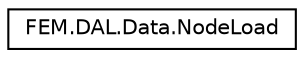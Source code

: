 digraph "Graphical Class Hierarchy"
{
 // LATEX_PDF_SIZE
  edge [fontname="Helvetica",fontsize="10",labelfontname="Helvetica",labelfontsize="10"];
  node [fontname="Helvetica",fontsize="10",shape=record];
  rankdir="LR";
  Node0 [label="FEM.DAL.Data.NodeLoad",height=0.2,width=0.4,color="black", fillcolor="white", style="filled",URL="$class_f_e_m_1_1_d_a_l_1_1_data_1_1_node_load.html",tooltip="Класс, отвечающий за нагрузку узла"];
}
